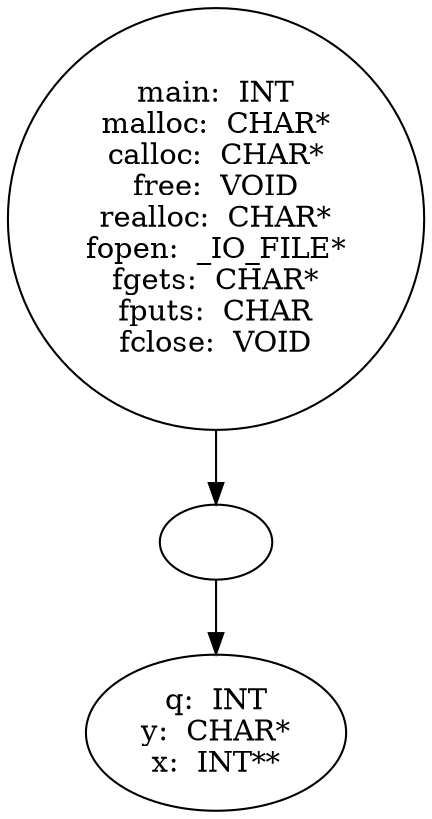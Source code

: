 digraph AST {
  "135951639655376" [label="main:  INT
malloc:  CHAR*
calloc:  CHAR*
free:  VOID
realloc:  CHAR*
fopen:  _IO_FILE*
fgets:  CHAR*
fputs:  CHAR
fclose:  VOID"];
  "135951639655376" -> "135951641187936";
  "135951641187936" [label=""];
  "135951641187936" -> "135951641185632";
  "135951641185632" [label="q:  INT
y:  CHAR*
x:  INT**"];
}
